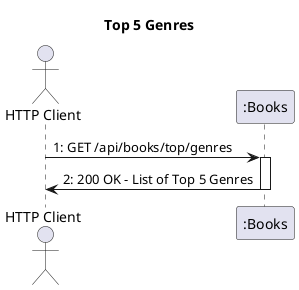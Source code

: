 @startuml
title Top 5 Genres
actor "HTTP Client" as client
participant ":Books" as Books

client -> Books: 1: GET /api/books/top/genres
activate Books
Books -> client: 2: 200 OK - List of Top 5 Genres
deactivate Books
@enduml